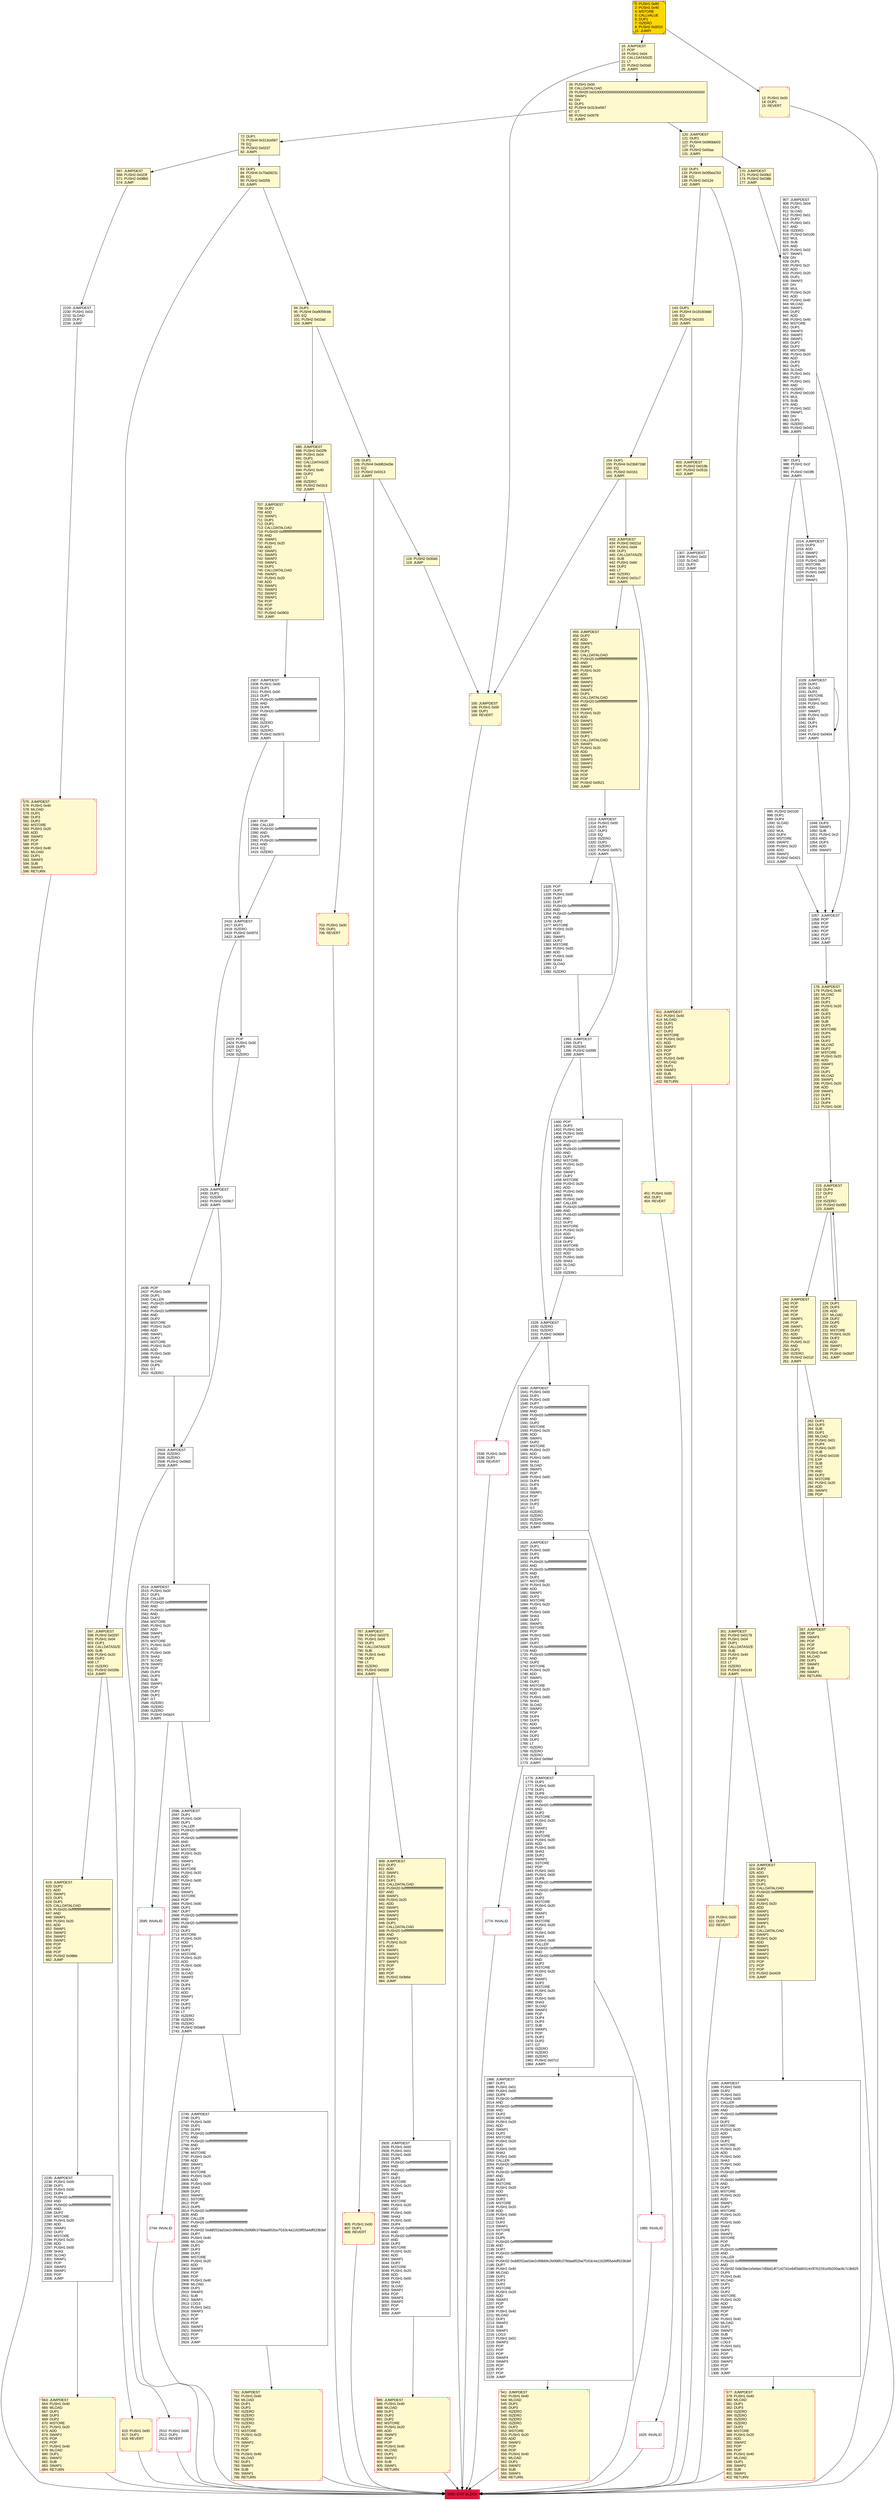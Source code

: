 digraph G {
bgcolor=transparent rankdir=UD;
node [shape=box style=filled color=black fillcolor=white fontname=arial fontcolor=black];
178 [label="178: JUMPDEST\l179: PUSH1 0x40\l181: MLOAD\l182: DUP1\l183: DUP1\l184: PUSH1 0x20\l186: ADD\l187: DUP3\l188: DUP2\l189: SUB\l190: DUP3\l191: MSTORE\l192: DUP4\l193: DUP2\l194: DUP2\l195: MLOAD\l196: DUP2\l197: MSTORE\l198: PUSH1 0x20\l200: ADD\l201: SWAP2\l202: POP\l203: DUP1\l204: MLOAD\l205: SWAP1\l206: PUSH1 0x20\l208: ADD\l209: SWAP1\l210: DUP1\l211: DUP4\l212: DUP4\l213: PUSH1 0x00\l" fillcolor=lemonchiffon ];
805 [label="805: PUSH1 0x00\l807: DUP1\l808: REVERT\l" fillcolor=lemonchiffon shape=Msquare color=crimson ];
2514 [label="2514: JUMPDEST\l2515: PUSH1 0x00\l2517: DUP1\l2518: CALLER\l2519: PUSH20 0xffffffffffffffffffffffffffffffffffffffff\l2540: AND\l2541: PUSH20 0xffffffffffffffffffffffffffffffffffffffff\l2562: AND\l2563: DUP2\l2564: MSTORE\l2565: PUSH1 0x20\l2567: ADD\l2568: SWAP1\l2569: DUP2\l2570: MSTORE\l2571: PUSH1 0x20\l2573: ADD\l2574: PUSH1 0x00\l2576: SHA3\l2577: SLOAD\l2578: SWAP2\l2579: POP\l2580: DUP4\l2581: DUP3\l2582: SUB\l2583: SWAP1\l2584: POP\l2585: DUP2\l2586: DUP2\l2587: GT\l2588: ISZERO\l2589: ISZERO\l2590: ISZERO\l2591: PUSH2 0x0a24\l2594: JUMPI\l" ];
287 [label="287: JUMPDEST\l288: POP\l289: SWAP3\l290: POP\l291: POP\l292: POP\l293: PUSH1 0x40\l295: MLOAD\l296: DUP1\l297: SWAP2\l298: SUB\l299: SWAP1\l300: RETURN\l" fillcolor=lemonchiffon shape=Msquare color=crimson ];
2744 [label="2744: INVALID\l" shape=Msquare color=crimson ];
2436 [label="2436: POP\l2437: PUSH1 0x00\l2439: DUP1\l2440: CALLER\l2441: PUSH20 0xffffffffffffffffffffffffffffffffffffffff\l2462: AND\l2463: PUSH20 0xffffffffffffffffffffffffffffffffffffffff\l2484: AND\l2485: DUP2\l2486: MSTORE\l2487: PUSH1 0x20\l2489: ADD\l2490: SWAP1\l2491: DUP2\l2492: MSTORE\l2493: PUSH1 0x20\l2495: ADD\l2496: PUSH1 0x00\l2498: SHA3\l2499: SLOAD\l2500: DUP5\l2501: GT\l2502: ISZERO\l" ];
575 [label="575: JUMPDEST\l576: PUSH1 0x40\l578: MLOAD\l579: DUP1\l580: DUP3\l581: DUP2\l582: MSTORE\l583: PUSH1 0x20\l585: ADD\l586: SWAP2\l587: POP\l588: POP\l589: PUSH1 0x40\l591: MLOAD\l592: DUP1\l593: SWAP2\l594: SUB\l595: SWAP1\l596: RETURN\l" fillcolor=lemonchiffon shape=Msquare color=crimson ];
262 [label="262: DUP1\l263: DUP3\l264: SUB\l265: DUP1\l266: MLOAD\l267: PUSH1 0x01\l269: DUP4\l270: PUSH1 0x20\l272: SUB\l273: PUSH2 0x0100\l276: EXP\l277: SUB\l278: NOT\l279: AND\l280: DUP2\l281: MSTORE\l282: PUSH1 0x20\l284: ADD\l285: SWAP2\l286: POP\l" fillcolor=lemonchiffon ];
2423 [label="2423: POP\l2424: PUSH1 0x00\l2426: DUP5\l2427: EQ\l2428: ISZERO\l" ];
2229 [label="2229: JUMPDEST\l2230: PUSH1 0x03\l2232: SLOAD\l2233: DUP2\l2234: JUMP\l" ];
433 [label="433: JUMPDEST\l434: PUSH2 0x021d\l437: PUSH1 0x04\l439: DUP1\l440: CALLDATASIZE\l441: SUB\l442: PUSH1 0x60\l444: DUP2\l445: LT\l446: ISZERO\l447: PUSH2 0x01c7\l450: JUMPI\l" fillcolor=lemonchiffon ];
170 [label="170: JUMPDEST\l171: PUSH2 0x00b2\l174: PUSH2 0x038b\l177: JUMP\l" fillcolor=lemonchiffon ];
809 [label="809: JUMPDEST\l810: DUP2\l811: ADD\l812: SWAP1\l813: DUP1\l814: DUP1\l815: CALLDATALOAD\l816: PUSH20 0xffffffffffffffffffffffffffffffffffffffff\l837: AND\l838: SWAP1\l839: PUSH1 0x20\l841: ADD\l842: SWAP1\l843: SWAP3\l844: SWAP2\l845: SWAP1\l846: DUP1\l847: CALLDATALOAD\l848: PUSH20 0xffffffffffffffffffffffffffffffffffffffff\l869: AND\l870: SWAP1\l871: PUSH1 0x20\l873: ADD\l874: SWAP1\l875: SWAP3\l876: SWAP2\l877: SWAP1\l878: POP\l879: POP\l880: POP\l881: PUSH2 0x0b6d\l884: JUMP\l" fillcolor=lemonchiffon ];
1057 [label="1057: JUMPDEST\l1058: POP\l1059: POP\l1060: POP\l1061: POP\l1062: POP\l1063: DUP2\l1064: JUMP\l" ];
0 [label="0: PUSH1 0x80\l2: PUSH1 0x40\l4: MSTORE\l5: CALLVALUE\l6: DUP1\l7: ISZERO\l8: PUSH2 0x0010\l11: JUMPI\l" fillcolor=lemonchiffon shape=Msquare fillcolor=gold ];
143 [label="143: DUP1\l144: PUSH4 0x18160ddd\l149: EQ\l150: PUSH2 0x0193\l153: JUMPI\l" fillcolor=lemonchiffon ];
16 [label="16: JUMPDEST\l17: POP\l18: PUSH1 0x04\l20: CALLDATASIZE\l21: LT\l22: PUSH2 0x00a5\l25: JUMPI\l" fillcolor=lemonchiffon ];
2595 [label="2595: INVALID\l" shape=Msquare color=crimson ];
319 [label="319: PUSH1 0x00\l321: DUP1\l322: REVERT\l" fillcolor=lemonchiffon shape=Msquare color=crimson ];
703 [label="703: PUSH1 0x00\l705: DUP1\l706: REVERT\l" fillcolor=lemonchiffon shape=Msquare color=crimson ];
165 [label="165: JUMPDEST\l166: PUSH1 0x00\l168: DUP1\l169: REVERT\l" fillcolor=lemonchiffon shape=Msquare color=crimson ];
215 [label="215: JUMPDEST\l216: DUP4\l217: DUP2\l218: LT\l219: ISZERO\l220: PUSH2 0x00f2\l223: JUMPI\l" fillcolor=lemonchiffon ];
1048 [label="1048: DUP3\l1049: SWAP1\l1050: SUB\l1051: PUSH1 0x1f\l1053: AND\l1054: DUP3\l1055: ADD\l1056: SWAP2\l" ];
1775 [label="1775: JUMPDEST\l1776: DUP1\l1777: PUSH1 0x00\l1779: DUP1\l1780: DUP8\l1781: PUSH20 0xffffffffffffffffffffffffffffffffffffffff\l1802: AND\l1803: PUSH20 0xffffffffffffffffffffffffffffffffffffffff\l1824: AND\l1825: DUP2\l1826: MSTORE\l1827: PUSH1 0x20\l1829: ADD\l1830: SWAP1\l1831: DUP2\l1832: MSTORE\l1833: PUSH1 0x20\l1835: ADD\l1836: PUSH1 0x00\l1838: SHA3\l1839: DUP2\l1840: SWAP1\l1841: SSTORE\l1842: POP\l1843: PUSH1 0x01\l1845: PUSH1 0x00\l1847: DUP8\l1848: PUSH20 0xffffffffffffffffffffffffffffffffffffffff\l1869: AND\l1870: PUSH20 0xffffffffffffffffffffffffffffffffffffffff\l1891: AND\l1892: DUP2\l1893: MSTORE\l1894: PUSH1 0x20\l1896: ADD\l1897: SWAP1\l1898: DUP2\l1899: MSTORE\l1900: PUSH1 0x20\l1902: ADD\l1903: PUSH1 0x00\l1905: SHA3\l1906: PUSH1 0x00\l1908: CALLER\l1909: PUSH20 0xffffffffffffffffffffffffffffffffffffffff\l1930: AND\l1931: PUSH20 0xffffffffffffffffffffffffffffffffffffffff\l1952: AND\l1953: DUP2\l1954: MSTORE\l1955: PUSH1 0x20\l1957: ADD\l1958: SWAP1\l1959: DUP2\l1960: MSTORE\l1961: PUSH1 0x20\l1963: ADD\l1964: PUSH1 0x00\l1966: SHA3\l1967: SLOAD\l1968: SWAP2\l1969: POP\l1970: DUP4\l1971: DUP3\l1972: SUB\l1973: SWAP1\l1974: POP\l1975: DUP2\l1976: DUP2\l1977: GT\l1978: ISZERO\l1979: ISZERO\l1980: ISZERO\l1981: PUSH2 0x07c2\l1984: JUMPI\l" ];
541 [label="541: JUMPDEST\l542: PUSH1 0x40\l544: MLOAD\l545: DUP1\l546: DUP3\l547: ISZERO\l548: ISZERO\l549: ISZERO\l550: ISZERO\l551: DUP2\l552: MSTORE\l553: PUSH1 0x20\l555: ADD\l556: SWAP2\l557: POP\l558: POP\l559: PUSH1 0x40\l561: MLOAD\l562: DUP1\l563: SWAP2\l564: SUB\l565: SWAP1\l566: RETURN\l" fillcolor=lemonchiffon shape=Msquare color=crimson ];
1536 [label="1536: PUSH1 0x00\l1538: DUP1\l1539: REVERT\l" shape=Msquare color=crimson ];
132 [label="132: DUP1\l133: PUSH4 0x095ea7b3\l138: EQ\l139: PUSH2 0x012d\l142: JUMPI\l" fillcolor=lemonchiffon ];
663 [label="663: JUMPDEST\l664: PUSH1 0x40\l666: MLOAD\l667: DUP1\l668: DUP3\l669: DUP2\l670: MSTORE\l671: PUSH1 0x20\l673: ADD\l674: SWAP2\l675: POP\l676: POP\l677: PUSH1 0x40\l679: MLOAD\l680: DUP1\l681: SWAP2\l682: SUB\l683: SWAP1\l684: RETURN\l" fillcolor=lemonchiffon shape=Msquare color=crimson ];
2745 [label="2745: JUMPDEST\l2746: DUP1\l2747: PUSH1 0x00\l2749: DUP1\l2750: DUP8\l2751: PUSH20 0xffffffffffffffffffffffffffffffffffffffff\l2772: AND\l2773: PUSH20 0xffffffffffffffffffffffffffffffffffffffff\l2794: AND\l2795: DUP2\l2796: MSTORE\l2797: PUSH1 0x20\l2799: ADD\l2800: SWAP1\l2801: DUP2\l2802: MSTORE\l2803: PUSH1 0x20\l2805: ADD\l2806: PUSH1 0x00\l2808: SHA3\l2809: DUP2\l2810: SWAP1\l2811: SSTORE\l2812: POP\l2813: DUP5\l2814: PUSH20 0xffffffffffffffffffffffffffffffffffffffff\l2835: AND\l2836: CALLER\l2837: PUSH20 0xffffffffffffffffffffffffffffffffffffffff\l2858: AND\l2859: PUSH32 0xddf252ad1be2c89b69c2b068fc378daa952ba7f163c4a11628f55a4df523b3ef\l2892: DUP7\l2893: PUSH1 0x40\l2895: MLOAD\l2896: DUP1\l2897: DUP3\l2898: DUP2\l2899: MSTORE\l2900: PUSH1 0x20\l2902: ADD\l2903: SWAP2\l2904: POP\l2905: POP\l2906: PUSH1 0x40\l2908: MLOAD\l2909: DUP1\l2910: SWAP2\l2911: SUB\l2912: SWAP1\l2913: LOG3\l2914: PUSH1 0x01\l2916: SWAP3\l2917: POP\l2918: POP\l2919: POP\l2920: SWAP3\l2921: SWAP2\l2922: POP\l2923: POP\l2924: JUMP\l" ];
411 [label="411: JUMPDEST\l412: PUSH1 0x40\l414: MLOAD\l415: DUP1\l416: DUP3\l417: DUP2\l418: MSTORE\l419: PUSH1 0x20\l421: ADD\l422: SWAP2\l423: POP\l424: POP\l425: PUSH1 0x40\l427: MLOAD\l428: DUP1\l429: SWAP2\l430: SUB\l431: SWAP1\l432: RETURN\l" fillcolor=lemonchiffon shape=Msquare color=crimson ];
2367 [label="2367: POP\l2368: CALLER\l2369: PUSH20 0xffffffffffffffffffffffffffffffffffffffff\l2390: AND\l2391: DUP6\l2392: PUSH20 0xffffffffffffffffffffffffffffffffffffffff\l2413: AND\l2414: EQ\l2415: ISZERO\l" ];
455 [label="455: JUMPDEST\l456: DUP2\l457: ADD\l458: SWAP1\l459: DUP1\l460: DUP1\l461: CALLDATALOAD\l462: PUSH20 0xffffffffffffffffffffffffffffffffffffffff\l483: AND\l484: SWAP1\l485: PUSH1 0x20\l487: ADD\l488: SWAP1\l489: SWAP3\l490: SWAP2\l491: SWAP1\l492: DUP1\l493: CALLDATALOAD\l494: PUSH20 0xffffffffffffffffffffffffffffffffffffffff\l515: AND\l516: SWAP1\l517: PUSH1 0x20\l519: ADD\l520: SWAP1\l521: SWAP3\l522: SWAP2\l523: SWAP1\l524: DUP1\l525: CALLDATALOAD\l526: SWAP1\l527: PUSH1 0x20\l529: ADD\l530: SWAP1\l531: SWAP3\l532: SWAP2\l533: SWAP1\l534: POP\l535: POP\l536: POP\l537: PUSH2 0x0521\l540: JUMP\l" fillcolor=lemonchiffon ];
12 [label="12: PUSH1 0x00\l14: DUP1\l15: REVERT\l" fillcolor=lemonchiffon shape=Msquare color=crimson ];
987 [label="987: DUP1\l988: PUSH1 0x1f\l990: LT\l991: PUSH2 0x03f6\l994: JUMPI\l" ];
116 [label="116: PUSH2 0x00a5\l119: JUMP\l" fillcolor=lemonchiffon ];
2235 [label="2235: JUMPDEST\l2236: PUSH1 0x00\l2238: DUP1\l2239: PUSH1 0x00\l2241: DUP4\l2242: PUSH20 0xffffffffffffffffffffffffffffffffffffffff\l2263: AND\l2264: PUSH20 0xffffffffffffffffffffffffffffffffffffffff\l2285: AND\l2286: DUP2\l2287: MSTORE\l2288: PUSH1 0x20\l2290: ADD\l2291: SWAP1\l2292: DUP2\l2293: MSTORE\l2294: PUSH1 0x20\l2296: ADD\l2297: PUSH1 0x00\l2299: SHA3\l2300: SLOAD\l2301: SWAP1\l2302: POP\l2303: SWAP2\l2304: SWAP1\l2305: POP\l2306: JUMP\l" ];
597 [label="597: JUMPDEST\l598: PUSH2 0x0297\l601: PUSH1 0x04\l603: DUP1\l604: CALLDATASIZE\l605: SUB\l606: PUSH1 0x20\l608: DUP2\l609: LT\l610: ISZERO\l611: PUSH2 0x026b\l614: JUMPI\l" fillcolor=lemonchiffon ];
72 [label="72: DUP1\l73: PUSH4 0x313ce567\l78: EQ\l79: PUSH2 0x0237\l82: JUMPI\l" fillcolor=lemonchiffon ];
1393 [label="1393: JUMPDEST\l1394: DUP1\l1395: ISZERO\l1396: PUSH2 0x05f9\l1399: JUMPI\l" ];
105 [label="105: DUP1\l106: PUSH4 0xdd62ed3e\l111: EQ\l112: PUSH2 0x0313\l115: JUMPI\l" fillcolor=lemonchiffon ];
224 [label="224: DUP1\l225: DUP3\l226: ADD\l227: MLOAD\l228: DUP2\l229: DUP5\l230: ADD\l231: MSTORE\l232: PUSH1 0x20\l234: DUP2\l235: ADD\l236: SWAP1\l237: POP\l238: PUSH2 0x00d7\l241: JUMP\l" fillcolor=lemonchiffon ];
2307 [label="2307: JUMPDEST\l2308: PUSH1 0x00\l2310: DUP1\l2311: PUSH1 0x00\l2313: DUP1\l2314: PUSH20 0xffffffffffffffffffffffffffffffffffffffff\l2335: AND\l2336: DUP6\l2337: PUSH20 0xffffffffffffffffffffffffffffffffffffffff\l2358: AND\l2359: EQ\l2360: ISZERO\l2361: DUP1\l2362: ISZERO\l2363: PUSH2 0x0970\l2366: JUMPI\l" ];
1326 [label="1326: POP\l1327: DUP2\l1328: PUSH1 0x00\l1330: DUP1\l1331: DUP7\l1332: PUSH20 0xffffffffffffffffffffffffffffffffffffffff\l1353: AND\l1354: PUSH20 0xffffffffffffffffffffffffffffffffffffffff\l1375: AND\l1376: DUP2\l1377: MSTORE\l1378: PUSH1 0x20\l1380: ADD\l1381: SWAP1\l1382: DUP2\l1383: MSTORE\l1384: PUSH1 0x20\l1386: ADD\l1387: PUSH1 0x00\l1389: SHA3\l1390: SLOAD\l1391: LT\l1392: ISZERO\l" ];
1400 [label="1400: POP\l1401: DUP2\l1402: PUSH1 0x01\l1404: PUSH1 0x00\l1406: DUP7\l1407: PUSH20 0xffffffffffffffffffffffffffffffffffffffff\l1428: AND\l1429: PUSH20 0xffffffffffffffffffffffffffffffffffffffff\l1450: AND\l1451: DUP2\l1452: MSTORE\l1453: PUSH1 0x20\l1455: ADD\l1456: SWAP1\l1457: DUP2\l1458: MSTORE\l1459: PUSH1 0x20\l1461: ADD\l1462: PUSH1 0x00\l1464: SHA3\l1465: PUSH1 0x00\l1467: CALLER\l1468: PUSH20 0xffffffffffffffffffffffffffffffffffffffff\l1489: AND\l1490: PUSH20 0xffffffffffffffffffffffffffffffffffffffff\l1511: AND\l1512: DUP2\l1513: MSTORE\l1514: PUSH1 0x20\l1516: ADD\l1517: SWAP1\l1518: DUP2\l1519: MSTORE\l1520: PUSH1 0x20\l1522: ADD\l1523: PUSH1 0x00\l1525: SHA3\l1526: SLOAD\l1527: LT\l1528: ISZERO\l" ];
403 [label="403: JUMPDEST\l404: PUSH2 0x019b\l407: PUSH2 0x051b\l410: JUMP\l" fillcolor=lemonchiffon ];
2503 [label="2503: JUMPDEST\l2504: ISZERO\l2505: ISZERO\l2506: PUSH2 0x09d2\l2509: JUMPI\l" ];
685 [label="685: JUMPDEST\l686: PUSH2 0x02f9\l689: PUSH1 0x04\l691: DUP1\l692: CALLDATASIZE\l693: SUB\l694: PUSH1 0x40\l696: DUP2\l697: LT\l698: ISZERO\l699: PUSH2 0x02c3\l702: JUMPI\l" fillcolor=lemonchiffon ];
1540 [label="1540: JUMPDEST\l1541: PUSH1 0x00\l1543: DUP1\l1544: PUSH1 0x00\l1546: DUP7\l1547: PUSH20 0xffffffffffffffffffffffffffffffffffffffff\l1568: AND\l1569: PUSH20 0xffffffffffffffffffffffffffffffffffffffff\l1590: AND\l1591: DUP2\l1592: MSTORE\l1593: PUSH1 0x20\l1595: ADD\l1596: SWAP1\l1597: DUP2\l1598: MSTORE\l1599: PUSH1 0x20\l1601: ADD\l1602: PUSH1 0x00\l1604: SHA3\l1605: SLOAD\l1606: SWAP1\l1607: POP\l1608: PUSH1 0x00\l1610: DUP4\l1611: DUP3\l1612: SUB\l1613: SWAP1\l1614: POP\l1615: DUP2\l1616: DUP2\l1617: GT\l1618: ISZERO\l1619: ISZERO\l1620: ISZERO\l1621: PUSH2 0x065a\l1624: JUMPI\l" ];
377 [label="377: JUMPDEST\l378: PUSH1 0x40\l380: MLOAD\l381: DUP1\l382: DUP3\l383: ISZERO\l384: ISZERO\l385: ISZERO\l386: ISZERO\l387: DUP2\l388: MSTORE\l389: PUSH1 0x20\l391: ADD\l392: SWAP2\l393: POP\l394: POP\l395: PUSH1 0x40\l397: MLOAD\l398: DUP1\l399: SWAP2\l400: SUB\l401: SWAP1\l402: RETURN\l" fillcolor=lemonchiffon shape=Msquare color=crimson ];
761 [label="761: JUMPDEST\l762: PUSH1 0x40\l764: MLOAD\l765: DUP1\l766: DUP3\l767: ISZERO\l768: ISZERO\l769: ISZERO\l770: ISZERO\l771: DUP2\l772: MSTORE\l773: PUSH1 0x20\l775: ADD\l776: SWAP2\l777: POP\l778: POP\l779: PUSH1 0x40\l781: MLOAD\l782: DUP1\l783: SWAP2\l784: SUB\l785: SWAP1\l786: RETURN\l" fillcolor=lemonchiffon shape=Msquare color=crimson ];
615 [label="615: PUSH1 0x00\l617: DUP1\l618: REVERT\l" fillcolor=lemonchiffon shape=Msquare color=crimson ];
885 [label="885: JUMPDEST\l886: PUSH1 0x40\l888: MLOAD\l889: DUP1\l890: DUP3\l891: DUP2\l892: MSTORE\l893: PUSH1 0x20\l895: ADD\l896: SWAP2\l897: POP\l898: POP\l899: PUSH1 0x40\l901: MLOAD\l902: DUP1\l903: SWAP2\l904: SUB\l905: SWAP1\l906: RETURN\l" fillcolor=lemonchiffon shape=Msquare color=crimson ];
787 [label="787: JUMPDEST\l788: PUSH2 0x0375\l791: PUSH1 0x04\l793: DUP1\l794: CALLDATASIZE\l795: SUB\l796: PUSH1 0x40\l798: DUP2\l799: LT\l800: ISZERO\l801: PUSH2 0x0329\l804: JUMPI\l" fillcolor=lemonchiffon ];
567 [label="567: JUMPDEST\l568: PUSH2 0x023f\l571: PUSH2 0x08b5\l574: JUMP\l" fillcolor=lemonchiffon ];
907 [label="907: JUMPDEST\l908: PUSH1 0x04\l910: DUP1\l911: SLOAD\l912: PUSH1 0x01\l914: DUP2\l915: PUSH1 0x01\l917: AND\l918: ISZERO\l919: PUSH2 0x0100\l922: MUL\l923: SUB\l924: AND\l925: PUSH1 0x02\l927: SWAP1\l928: DIV\l929: DUP1\l930: PUSH1 0x1f\l932: ADD\l933: PUSH1 0x20\l935: DUP1\l936: SWAP2\l937: DIV\l938: MUL\l939: PUSH1 0x20\l941: ADD\l942: PUSH1 0x40\l944: MLOAD\l945: SWAP1\l946: DUP2\l947: ADD\l948: PUSH1 0x40\l950: MSTORE\l951: DUP1\l952: SWAP3\l953: SWAP2\l954: SWAP1\l955: DUP2\l956: DUP2\l957: MSTORE\l958: PUSH1 0x20\l960: ADD\l961: DUP3\l962: DUP1\l963: SLOAD\l964: PUSH1 0x01\l966: DUP2\l967: PUSH1 0x01\l969: AND\l970: ISZERO\l971: PUSH2 0x0100\l974: MUL\l975: SUB\l976: AND\l977: PUSH1 0x02\l979: SWAP1\l980: DIV\l981: DUP1\l982: ISZERO\l983: PUSH2 0x0421\l986: JUMPI\l" ];
26 [label="26: PUSH1 0x00\l28: CALLDATALOAD\l29: PUSH29 0x0100000000000000000000000000000000000000000000000000000000\l59: SWAP1\l60: DIV\l61: DUP1\l62: PUSH4 0x313ce567\l67: GT\l68: PUSH2 0x0078\l71: JUMPI\l" fillcolor=lemonchiffon ];
83 [label="83: DUP1\l84: PUSH4 0x70a08231\l89: EQ\l90: PUSH2 0x0255\l93: JUMPI\l" fillcolor=lemonchiffon ];
1774 [label="1774: INVALID\l" shape=Msquare color=crimson ];
2596 [label="2596: JUMPDEST\l2597: DUP1\l2598: PUSH1 0x00\l2600: DUP1\l2601: CALLER\l2602: PUSH20 0xffffffffffffffffffffffffffffffffffffffff\l2623: AND\l2624: PUSH20 0xffffffffffffffffffffffffffffffffffffffff\l2645: AND\l2646: DUP2\l2647: MSTORE\l2648: PUSH1 0x20\l2650: ADD\l2651: SWAP1\l2652: DUP2\l2653: MSTORE\l2654: PUSH1 0x20\l2656: ADD\l2657: PUSH1 0x00\l2659: SHA3\l2660: DUP2\l2661: SWAP1\l2662: SSTORE\l2663: POP\l2664: PUSH1 0x00\l2666: DUP1\l2667: DUP7\l2668: PUSH20 0xffffffffffffffffffffffffffffffffffffffff\l2689: AND\l2690: PUSH20 0xffffffffffffffffffffffffffffffffffffffff\l2711: AND\l2712: DUP2\l2713: MSTORE\l2714: PUSH1 0x20\l2716: ADD\l2717: SWAP1\l2718: DUP2\l2719: MSTORE\l2720: PUSH1 0x20\l2722: ADD\l2723: PUSH1 0x00\l2725: SHA3\l2726: SLOAD\l2727: SWAP2\l2728: POP\l2729: DUP4\l2730: DUP3\l2731: ADD\l2732: SWAP1\l2733: POP\l2734: DUP2\l2735: DUP2\l2736: LT\l2737: ISZERO\l2738: ISZERO\l2739: ISZERO\l2740: PUSH2 0x0ab9\l2743: JUMPI\l" ];
1065 [label="1065: JUMPDEST\l1066: PUSH1 0x00\l1068: DUP2\l1069: PUSH1 0x01\l1071: PUSH1 0x00\l1073: CALLER\l1074: PUSH20 0xffffffffffffffffffffffffffffffffffffffff\l1095: AND\l1096: PUSH20 0xffffffffffffffffffffffffffffffffffffffff\l1117: AND\l1118: DUP2\l1119: MSTORE\l1120: PUSH1 0x20\l1122: ADD\l1123: SWAP1\l1124: DUP2\l1125: MSTORE\l1126: PUSH1 0x20\l1128: ADD\l1129: PUSH1 0x00\l1131: SHA3\l1132: PUSH1 0x00\l1134: DUP6\l1135: PUSH20 0xffffffffffffffffffffffffffffffffffffffff\l1156: AND\l1157: PUSH20 0xffffffffffffffffffffffffffffffffffffffff\l1178: AND\l1179: DUP2\l1180: MSTORE\l1181: PUSH1 0x20\l1183: ADD\l1184: SWAP1\l1185: DUP2\l1186: MSTORE\l1187: PUSH1 0x20\l1189: ADD\l1190: PUSH1 0x00\l1192: SHA3\l1193: DUP2\l1194: SWAP1\l1195: SSTORE\l1196: POP\l1197: DUP3\l1198: PUSH20 0xffffffffffffffffffffffffffffffffffffffff\l1219: AND\l1220: CALLER\l1221: PUSH20 0xffffffffffffffffffffffffffffffffffffffff\l1242: AND\l1243: PUSH32 0x8c5be1e5ebec7d5bd14f71427d1e84f3dd0314c0f7b2291e5b200ac8c7c3b925\l1276: DUP5\l1277: PUSH1 0x40\l1279: MLOAD\l1280: DUP1\l1281: DUP3\l1282: DUP2\l1283: MSTORE\l1284: PUSH1 0x20\l1286: ADD\l1287: SWAP2\l1288: POP\l1289: POP\l1290: PUSH1 0x40\l1292: MLOAD\l1293: DUP1\l1294: SWAP2\l1295: SUB\l1296: SWAP1\l1297: LOG3\l1298: PUSH1 0x01\l1300: SWAP1\l1301: POP\l1302: SWAP3\l1303: SWAP2\l1304: POP\l1305: POP\l1306: JUMP\l" ];
154 [label="154: DUP1\l155: PUSH4 0x23b872dd\l160: EQ\l161: PUSH2 0x01b1\l164: JUMPI\l" fillcolor=lemonchiffon ];
120 [label="120: JUMPDEST\l121: DUP1\l122: PUSH4 0x06fdde03\l127: EQ\l128: PUSH2 0x00aa\l131: JUMPI\l" fillcolor=lemonchiffon ];
451 [label="451: PUSH1 0x00\l453: DUP1\l454: REVERT\l" fillcolor=lemonchiffon shape=Msquare color=crimson ];
94 [label="94: DUP1\l95: PUSH4 0xa9059cbb\l100: EQ\l101: PUSH2 0x02ad\l104: JUMPI\l" fillcolor=lemonchiffon ];
1625 [label="1625: INVALID\l" shape=Msquare color=crimson ];
1986 [label="1986: JUMPDEST\l1987: DUP1\l1988: PUSH1 0x01\l1990: PUSH1 0x00\l1992: DUP9\l1993: PUSH20 0xffffffffffffffffffffffffffffffffffffffff\l2014: AND\l2015: PUSH20 0xffffffffffffffffffffffffffffffffffffffff\l2036: AND\l2037: DUP2\l2038: MSTORE\l2039: PUSH1 0x20\l2041: ADD\l2042: SWAP1\l2043: DUP2\l2044: MSTORE\l2045: PUSH1 0x20\l2047: ADD\l2048: PUSH1 0x00\l2050: SHA3\l2051: PUSH1 0x00\l2053: CALLER\l2054: PUSH20 0xffffffffffffffffffffffffffffffffffffffff\l2075: AND\l2076: PUSH20 0xffffffffffffffffffffffffffffffffffffffff\l2097: AND\l2098: DUP2\l2099: MSTORE\l2100: PUSH1 0x20\l2102: ADD\l2103: SWAP1\l2104: DUP2\l2105: MSTORE\l2106: PUSH1 0x20\l2108: ADD\l2109: PUSH1 0x00\l2111: SHA3\l2112: DUP2\l2113: SWAP1\l2114: SSTORE\l2115: POP\l2116: DUP5\l2117: PUSH20 0xffffffffffffffffffffffffffffffffffffffff\l2138: AND\l2139: DUP7\l2140: PUSH20 0xffffffffffffffffffffffffffffffffffffffff\l2161: AND\l2162: PUSH32 0xddf252ad1be2c89b69c2b068fc378daa952ba7f163c4a11628f55a4df523b3ef\l2195: DUP7\l2196: PUSH1 0x40\l2198: MLOAD\l2199: DUP1\l2200: DUP3\l2201: DUP2\l2202: MSTORE\l2203: PUSH1 0x20\l2205: ADD\l2206: SWAP2\l2207: POP\l2208: POP\l2209: PUSH1 0x40\l2211: MLOAD\l2212: DUP1\l2213: SWAP2\l2214: SUB\l2215: SWAP1\l2216: LOG3\l2217: PUSH1 0x01\l2219: SWAP3\l2220: POP\l2221: POP\l2222: POP\l2223: SWAP4\l2224: SWAP3\l2225: POP\l2226: POP\l2227: POP\l2228: JUMP\l" ];
1307 [label="1307: JUMPDEST\l1308: PUSH1 0x02\l1310: SLOAD\l1311: DUP2\l1312: JUMP\l" ];
1626 [label="1626: JUMPDEST\l1627: DUP1\l1628: PUSH1 0x00\l1630: DUP1\l1631: DUP9\l1632: PUSH20 0xffffffffffffffffffffffffffffffffffffffff\l1653: AND\l1654: PUSH20 0xffffffffffffffffffffffffffffffffffffffff\l1675: AND\l1676: DUP2\l1677: MSTORE\l1678: PUSH1 0x20\l1680: ADD\l1681: SWAP1\l1682: DUP2\l1683: MSTORE\l1684: PUSH1 0x20\l1686: ADD\l1687: PUSH1 0x00\l1689: SHA3\l1690: DUP2\l1691: SWAP1\l1692: SSTORE\l1693: POP\l1694: PUSH1 0x00\l1696: DUP1\l1697: DUP7\l1698: PUSH20 0xffffffffffffffffffffffffffffffffffffffff\l1719: AND\l1720: PUSH20 0xffffffffffffffffffffffffffffffffffffffff\l1741: AND\l1742: DUP2\l1743: MSTORE\l1744: PUSH1 0x20\l1746: ADD\l1747: SWAP1\l1748: DUP2\l1749: MSTORE\l1750: PUSH1 0x20\l1752: ADD\l1753: PUSH1 0x00\l1755: SHA3\l1756: SLOAD\l1757: SWAP2\l1758: POP\l1759: DUP4\l1760: DUP3\l1761: ADD\l1762: SWAP1\l1763: POP\l1764: DUP2\l1765: DUP2\l1766: LT\l1767: ISZERO\l1768: ISZERO\l1769: ISZERO\l1770: PUSH2 0x06ef\l1773: JUMPI\l" ];
1313 [label="1313: JUMPDEST\l1314: PUSH1 0x00\l1316: DUP1\l1317: DUP3\l1318: EQ\l1319: ISZERO\l1320: DUP1\l1321: ISZERO\l1322: PUSH2 0x0571\l1325: JUMPI\l" ];
2925 [label="2925: JUMPDEST\l2926: PUSH1 0x00\l2928: PUSH1 0x01\l2930: PUSH1 0x00\l2932: DUP5\l2933: PUSH20 0xffffffffffffffffffffffffffffffffffffffff\l2954: AND\l2955: PUSH20 0xffffffffffffffffffffffffffffffffffffffff\l2976: AND\l2977: DUP2\l2978: MSTORE\l2979: PUSH1 0x20\l2981: ADD\l2982: SWAP1\l2983: DUP2\l2984: MSTORE\l2985: PUSH1 0x20\l2987: ADD\l2988: PUSH1 0x00\l2990: SHA3\l2991: PUSH1 0x00\l2993: DUP4\l2994: PUSH20 0xffffffffffffffffffffffffffffffffffffffff\l3015: AND\l3016: PUSH20 0xffffffffffffffffffffffffffffffffffffffff\l3037: AND\l3038: DUP2\l3039: MSTORE\l3040: PUSH1 0x20\l3042: ADD\l3043: SWAP1\l3044: DUP2\l3045: MSTORE\l3046: PUSH1 0x20\l3048: ADD\l3049: PUSH1 0x00\l3051: SHA3\l3052: SLOAD\l3053: SWAP1\l3054: POP\l3055: SWAP3\l3056: SWAP2\l3057: POP\l3058: POP\l3059: JUMP\l" ];
1529 [label="1529: JUMPDEST\l1530: ISZERO\l1531: ISZERO\l1532: PUSH2 0x0604\l1535: JUMPI\l" ];
2429 [label="2429: JUMPDEST\l2430: DUP1\l2431: ISZERO\l2432: PUSH2 0x09c7\l2435: JUMPI\l" ];
301 [label="301: JUMPDEST\l302: PUSH2 0x0179\l305: PUSH1 0x04\l307: DUP1\l308: CALLDATASIZE\l309: SUB\l310: PUSH1 0x40\l312: DUP2\l313: LT\l314: ISZERO\l315: PUSH2 0x0143\l318: JUMPI\l" fillcolor=lemonchiffon ];
1014 [label="1014: JUMPDEST\l1015: DUP3\l1016: ADD\l1017: SWAP2\l1018: SWAP1\l1019: PUSH1 0x00\l1021: MSTORE\l1022: PUSH1 0x20\l1024: PUSH1 0x00\l1026: SHA3\l1027: SWAP1\l" ];
2416 [label="2416: JUMPDEST\l2417: DUP1\l2418: ISZERO\l2419: PUSH2 0x097d\l2422: JUMPI\l" ];
995 [label="995: PUSH2 0x0100\l998: DUP1\l999: DUP4\l1000: SLOAD\l1001: DIV\l1002: MUL\l1003: DUP4\l1004: MSTORE\l1005: SWAP2\l1006: PUSH1 0x20\l1008: ADD\l1009: SWAP2\l1010: PUSH2 0x0421\l1013: JUMP\l" ];
2510 [label="2510: PUSH1 0x00\l2512: DUP1\l2513: REVERT\l" shape=Msquare color=crimson ];
242 [label="242: JUMPDEST\l243: POP\l244: POP\l245: POP\l246: POP\l247: SWAP1\l248: POP\l249: SWAP1\l250: DUP2\l251: ADD\l252: SWAP1\l253: PUSH1 0x1f\l255: AND\l256: DUP1\l257: ISZERO\l258: PUSH2 0x011f\l261: JUMPI\l" fillcolor=lemonchiffon ];
1028 [label="1028: JUMPDEST\l1029: DUP2\l1030: SLOAD\l1031: DUP2\l1032: MSTORE\l1033: SWAP1\l1034: PUSH1 0x01\l1036: ADD\l1037: SWAP1\l1038: PUSH1 0x20\l1040: ADD\l1041: DUP1\l1042: DUP4\l1043: GT\l1044: PUSH2 0x0404\l1047: JUMPI\l" ];
3060 [label="3060: EXIT BLOCK\l" fillcolor=crimson ];
323 [label="323: JUMPDEST\l324: DUP2\l325: ADD\l326: SWAP1\l327: DUP1\l328: DUP1\l329: CALLDATALOAD\l330: PUSH20 0xffffffffffffffffffffffffffffffffffffffff\l351: AND\l352: SWAP1\l353: PUSH1 0x20\l355: ADD\l356: SWAP1\l357: SWAP3\l358: SWAP2\l359: SWAP1\l360: DUP1\l361: CALLDATALOAD\l362: SWAP1\l363: PUSH1 0x20\l365: ADD\l366: SWAP1\l367: SWAP3\l368: SWAP2\l369: SWAP1\l370: POP\l371: POP\l372: POP\l373: PUSH2 0x0429\l376: JUMP\l" fillcolor=lemonchiffon ];
619 [label="619: JUMPDEST\l620: DUP2\l621: ADD\l622: SWAP1\l623: DUP1\l624: DUP1\l625: CALLDATALOAD\l626: PUSH20 0xffffffffffffffffffffffffffffffffffffffff\l647: AND\l648: SWAP1\l649: PUSH1 0x20\l651: ADD\l652: SWAP1\l653: SWAP3\l654: SWAP2\l655: SWAP1\l656: POP\l657: POP\l658: POP\l659: PUSH2 0x08bb\l662: JUMP\l" fillcolor=lemonchiffon ];
707 [label="707: JUMPDEST\l708: DUP2\l709: ADD\l710: SWAP1\l711: DUP1\l712: DUP1\l713: CALLDATALOAD\l714: PUSH20 0xffffffffffffffffffffffffffffffffffffffff\l735: AND\l736: SWAP1\l737: PUSH1 0x20\l739: ADD\l740: SWAP1\l741: SWAP3\l742: SWAP2\l743: SWAP1\l744: DUP1\l745: CALLDATALOAD\l746: SWAP1\l747: PUSH1 0x20\l749: ADD\l750: SWAP1\l751: SWAP3\l752: SWAP2\l753: SWAP1\l754: POP\l755: POP\l756: POP\l757: PUSH2 0x0903\l760: JUMP\l" fillcolor=lemonchiffon ];
1985 [label="1985: INVALID\l" shape=Msquare color=crimson ];
1028 -> 1028;
2235 -> 663;
1065 -> 377;
1625 -> 3060;
26 -> 120;
1057 -> 178;
301 -> 323;
143 -> 403;
178 -> 215;
94 -> 685;
1529 -> 1540;
2925 -> 885;
761 -> 3060;
615 -> 3060;
885 -> 3060;
1048 -> 1057;
16 -> 165;
132 -> 143;
685 -> 707;
143 -> 154;
455 -> 1313;
1775 -> 1986;
2367 -> 2416;
1626 -> 1775;
787 -> 805;
132 -> 301;
597 -> 619;
1307 -> 411;
1028 -> 1048;
1313 -> 1326;
165 -> 3060;
2429 -> 2503;
16 -> 26;
1536 -> 3060;
2596 -> 2744;
2514 -> 2596;
567 -> 2229;
12 -> 3060;
170 -> 907;
907 -> 1057;
1393 -> 1529;
685 -> 703;
907 -> 987;
2745 -> 761;
2423 -> 2429;
2595 -> 3060;
319 -> 3060;
805 -> 3060;
433 -> 451;
301 -> 319;
287 -> 3060;
597 -> 615;
242 -> 287;
154 -> 165;
575 -> 3060;
120 -> 132;
105 -> 787;
26 -> 72;
72 -> 83;
83 -> 597;
0 -> 16;
2416 -> 2429;
1393 -> 1400;
1326 -> 1393;
262 -> 287;
1985 -> 3060;
116 -> 165;
215 -> 224;
224 -> 215;
451 -> 3060;
2514 -> 2595;
2510 -> 3060;
105 -> 116;
1014 -> 1028;
2307 -> 2367;
2229 -> 575;
1774 -> 3060;
1540 -> 1625;
1540 -> 1626;
83 -> 94;
323 -> 1065;
377 -> 3060;
0 -> 12;
2436 -> 2503;
1626 -> 1774;
2503 -> 2514;
433 -> 455;
987 -> 1014;
987 -> 995;
1986 -> 541;
707 -> 2307;
154 -> 433;
1529 -> 1536;
120 -> 170;
215 -> 242;
663 -> 3060;
2503 -> 2510;
619 -> 2235;
1400 -> 1529;
541 -> 3060;
94 -> 105;
1313 -> 1393;
2307 -> 2416;
403 -> 1307;
411 -> 3060;
1775 -> 1985;
787 -> 809;
2416 -> 2423;
2429 -> 2436;
703 -> 3060;
2744 -> 3060;
2596 -> 2745;
995 -> 1057;
72 -> 567;
242 -> 262;
809 -> 2925;
}